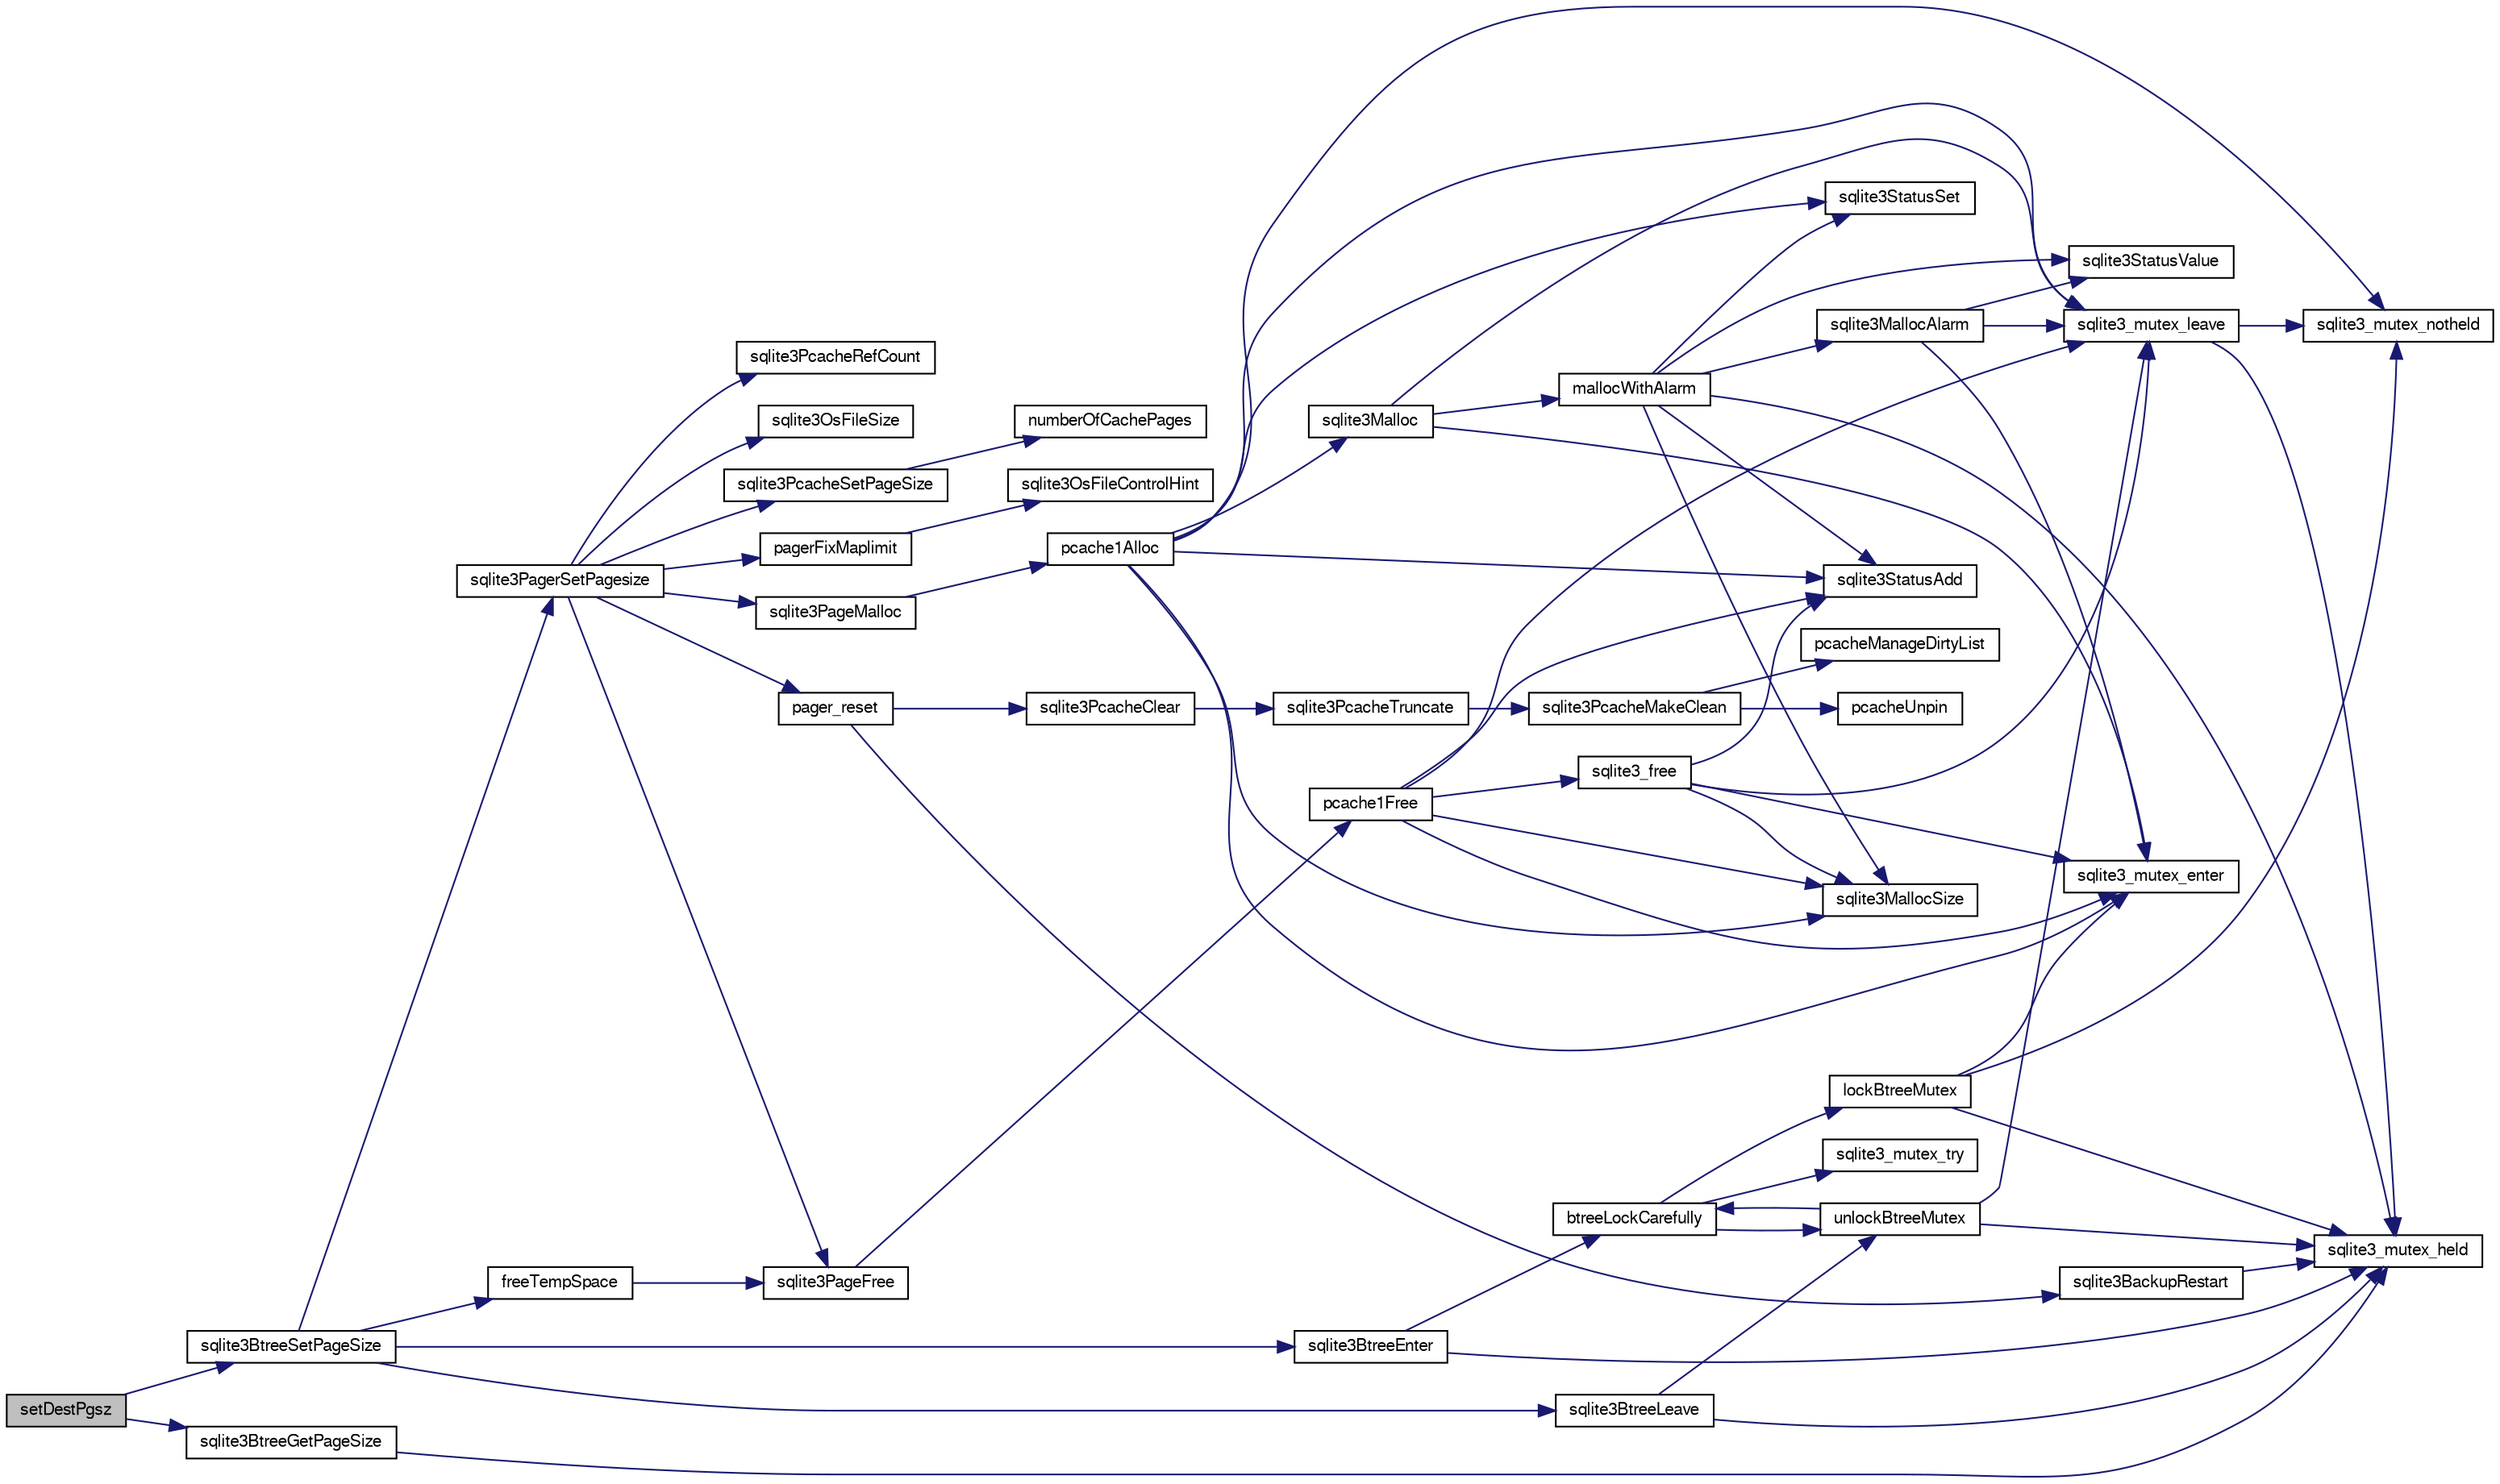 digraph "setDestPgsz"
{
  edge [fontname="FreeSans",fontsize="10",labelfontname="FreeSans",labelfontsize="10"];
  node [fontname="FreeSans",fontsize="10",shape=record];
  rankdir="LR";
  Node291461 [label="setDestPgsz",height=0.2,width=0.4,color="black", fillcolor="grey75", style="filled", fontcolor="black"];
  Node291461 -> Node291462 [color="midnightblue",fontsize="10",style="solid",fontname="FreeSans"];
  Node291462 [label="sqlite3BtreeSetPageSize",height=0.2,width=0.4,color="black", fillcolor="white", style="filled",URL="$sqlite3_8c.html#ad9c65e8377c831a80e0ac1f108c43f3e"];
  Node291462 -> Node291463 [color="midnightblue",fontsize="10",style="solid",fontname="FreeSans"];
  Node291463 [label="sqlite3BtreeEnter",height=0.2,width=0.4,color="black", fillcolor="white", style="filled",URL="$sqlite3_8c.html#afa05d700ca373993fe6b0525b867feff"];
  Node291463 -> Node291464 [color="midnightblue",fontsize="10",style="solid",fontname="FreeSans"];
  Node291464 [label="sqlite3_mutex_held",height=0.2,width=0.4,color="black", fillcolor="white", style="filled",URL="$sqlite3_8c.html#acf77da68932b6bc163c5e68547ecc3e7"];
  Node291463 -> Node291465 [color="midnightblue",fontsize="10",style="solid",fontname="FreeSans"];
  Node291465 [label="btreeLockCarefully",height=0.2,width=0.4,color="black", fillcolor="white", style="filled",URL="$sqlite3_8c.html#a796746b1c1e4d6926960636bd74c79d7"];
  Node291465 -> Node291466 [color="midnightblue",fontsize="10",style="solid",fontname="FreeSans"];
  Node291466 [label="sqlite3_mutex_try",height=0.2,width=0.4,color="black", fillcolor="white", style="filled",URL="$sqlite3_8c.html#a196f84b09bdfda96ae5ae23189be1ec8"];
  Node291465 -> Node291467 [color="midnightblue",fontsize="10",style="solid",fontname="FreeSans"];
  Node291467 [label="unlockBtreeMutex",height=0.2,width=0.4,color="black", fillcolor="white", style="filled",URL="$sqlite3_8c.html#a29bc7d1c753dfa2af9fb296b7dc19a4a"];
  Node291467 -> Node291464 [color="midnightblue",fontsize="10",style="solid",fontname="FreeSans"];
  Node291467 -> Node291468 [color="midnightblue",fontsize="10",style="solid",fontname="FreeSans"];
  Node291468 [label="sqlite3_mutex_leave",height=0.2,width=0.4,color="black", fillcolor="white", style="filled",URL="$sqlite3_8c.html#a5838d235601dbd3c1fa993555c6bcc93"];
  Node291468 -> Node291464 [color="midnightblue",fontsize="10",style="solid",fontname="FreeSans"];
  Node291468 -> Node291469 [color="midnightblue",fontsize="10",style="solid",fontname="FreeSans"];
  Node291469 [label="sqlite3_mutex_notheld",height=0.2,width=0.4,color="black", fillcolor="white", style="filled",URL="$sqlite3_8c.html#a83967c837c1c000d3b5adcfaa688f5dc"];
  Node291467 -> Node291465 [color="midnightblue",fontsize="10",style="solid",fontname="FreeSans"];
  Node291465 -> Node291470 [color="midnightblue",fontsize="10",style="solid",fontname="FreeSans"];
  Node291470 [label="lockBtreeMutex",height=0.2,width=0.4,color="black", fillcolor="white", style="filled",URL="$sqlite3_8c.html#ab1714bc62ac8a451c7b17bc53053ca53"];
  Node291470 -> Node291469 [color="midnightblue",fontsize="10",style="solid",fontname="FreeSans"];
  Node291470 -> Node291464 [color="midnightblue",fontsize="10",style="solid",fontname="FreeSans"];
  Node291470 -> Node291471 [color="midnightblue",fontsize="10",style="solid",fontname="FreeSans"];
  Node291471 [label="sqlite3_mutex_enter",height=0.2,width=0.4,color="black", fillcolor="white", style="filled",URL="$sqlite3_8c.html#a1c12cde690bd89f104de5cbad12a6bf5"];
  Node291462 -> Node291472 [color="midnightblue",fontsize="10",style="solid",fontname="FreeSans"];
  Node291472 [label="sqlite3BtreeLeave",height=0.2,width=0.4,color="black", fillcolor="white", style="filled",URL="$sqlite3_8c.html#a460e4f89d1aeef4b4d334cfe8165da89"];
  Node291472 -> Node291467 [color="midnightblue",fontsize="10",style="solid",fontname="FreeSans"];
  Node291472 -> Node291464 [color="midnightblue",fontsize="10",style="solid",fontname="FreeSans"];
  Node291462 -> Node291473 [color="midnightblue",fontsize="10",style="solid",fontname="FreeSans"];
  Node291473 [label="freeTempSpace",height=0.2,width=0.4,color="black", fillcolor="white", style="filled",URL="$sqlite3_8c.html#aec277d601edd310860ca5a81c99ed411"];
  Node291473 -> Node291474 [color="midnightblue",fontsize="10",style="solid",fontname="FreeSans"];
  Node291474 [label="sqlite3PageFree",height=0.2,width=0.4,color="black", fillcolor="white", style="filled",URL="$sqlite3_8c.html#a7c85b1d9d633386e0ecb5d56594fe03f"];
  Node291474 -> Node291475 [color="midnightblue",fontsize="10",style="solid",fontname="FreeSans"];
  Node291475 [label="pcache1Free",height=0.2,width=0.4,color="black", fillcolor="white", style="filled",URL="$sqlite3_8c.html#a283e764f60afec3ed4995402b6604ceb"];
  Node291475 -> Node291471 [color="midnightblue",fontsize="10",style="solid",fontname="FreeSans"];
  Node291475 -> Node291476 [color="midnightblue",fontsize="10",style="solid",fontname="FreeSans"];
  Node291476 [label="sqlite3StatusAdd",height=0.2,width=0.4,color="black", fillcolor="white", style="filled",URL="$sqlite3_8c.html#afa029f93586aeab4cc85360905dae9cd"];
  Node291475 -> Node291468 [color="midnightblue",fontsize="10",style="solid",fontname="FreeSans"];
  Node291475 -> Node291477 [color="midnightblue",fontsize="10",style="solid",fontname="FreeSans"];
  Node291477 [label="sqlite3MallocSize",height=0.2,width=0.4,color="black", fillcolor="white", style="filled",URL="$sqlite3_8c.html#acf5d2a5f35270bafb050bd2def576955"];
  Node291475 -> Node291478 [color="midnightblue",fontsize="10",style="solid",fontname="FreeSans"];
  Node291478 [label="sqlite3_free",height=0.2,width=0.4,color="black", fillcolor="white", style="filled",URL="$sqlite3_8c.html#a6552349e36a8a691af5487999ab09519"];
  Node291478 -> Node291471 [color="midnightblue",fontsize="10",style="solid",fontname="FreeSans"];
  Node291478 -> Node291476 [color="midnightblue",fontsize="10",style="solid",fontname="FreeSans"];
  Node291478 -> Node291477 [color="midnightblue",fontsize="10",style="solid",fontname="FreeSans"];
  Node291478 -> Node291468 [color="midnightblue",fontsize="10",style="solid",fontname="FreeSans"];
  Node291462 -> Node291479 [color="midnightblue",fontsize="10",style="solid",fontname="FreeSans"];
  Node291479 [label="sqlite3PagerSetPagesize",height=0.2,width=0.4,color="black", fillcolor="white", style="filled",URL="$sqlite3_8c.html#ab668348d5dcc0382c247c74b6358f16e"];
  Node291479 -> Node291480 [color="midnightblue",fontsize="10",style="solid",fontname="FreeSans"];
  Node291480 [label="sqlite3PcacheRefCount",height=0.2,width=0.4,color="black", fillcolor="white", style="filled",URL="$sqlite3_8c.html#adee2536d23ec9628e0883ccab03b3429"];
  Node291479 -> Node291481 [color="midnightblue",fontsize="10",style="solid",fontname="FreeSans"];
  Node291481 [label="sqlite3OsFileSize",height=0.2,width=0.4,color="black", fillcolor="white", style="filled",URL="$sqlite3_8c.html#a395914ef2826de6ed70e92b5d02887de"];
  Node291479 -> Node291482 [color="midnightblue",fontsize="10",style="solid",fontname="FreeSans"];
  Node291482 [label="sqlite3PageMalloc",height=0.2,width=0.4,color="black", fillcolor="white", style="filled",URL="$sqlite3_8c.html#af05f296695d164316d4666a76d07f1f0"];
  Node291482 -> Node291483 [color="midnightblue",fontsize="10",style="solid",fontname="FreeSans"];
  Node291483 [label="pcache1Alloc",height=0.2,width=0.4,color="black", fillcolor="white", style="filled",URL="$sqlite3_8c.html#ad80f2390e3fdf5c2feab3ea212d4e9a8"];
  Node291483 -> Node291469 [color="midnightblue",fontsize="10",style="solid",fontname="FreeSans"];
  Node291483 -> Node291484 [color="midnightblue",fontsize="10",style="solid",fontname="FreeSans"];
  Node291484 [label="sqlite3StatusSet",height=0.2,width=0.4,color="black", fillcolor="white", style="filled",URL="$sqlite3_8c.html#afec7586c01fcb5ea17dc9d7725a589d9"];
  Node291483 -> Node291471 [color="midnightblue",fontsize="10",style="solid",fontname="FreeSans"];
  Node291483 -> Node291476 [color="midnightblue",fontsize="10",style="solid",fontname="FreeSans"];
  Node291483 -> Node291468 [color="midnightblue",fontsize="10",style="solid",fontname="FreeSans"];
  Node291483 -> Node291485 [color="midnightblue",fontsize="10",style="solid",fontname="FreeSans"];
  Node291485 [label="sqlite3Malloc",height=0.2,width=0.4,color="black", fillcolor="white", style="filled",URL="$sqlite3_8c.html#a361a2eaa846b1885f123abe46f5d8b2b"];
  Node291485 -> Node291471 [color="midnightblue",fontsize="10",style="solid",fontname="FreeSans"];
  Node291485 -> Node291486 [color="midnightblue",fontsize="10",style="solid",fontname="FreeSans"];
  Node291486 [label="mallocWithAlarm",height=0.2,width=0.4,color="black", fillcolor="white", style="filled",URL="$sqlite3_8c.html#ab070d5cf8e48ec8a6a43cf025d48598b"];
  Node291486 -> Node291464 [color="midnightblue",fontsize="10",style="solid",fontname="FreeSans"];
  Node291486 -> Node291484 [color="midnightblue",fontsize="10",style="solid",fontname="FreeSans"];
  Node291486 -> Node291487 [color="midnightblue",fontsize="10",style="solid",fontname="FreeSans"];
  Node291487 [label="sqlite3StatusValue",height=0.2,width=0.4,color="black", fillcolor="white", style="filled",URL="$sqlite3_8c.html#a30b8ac296c6e200c1fa57708d52c6ef6"];
  Node291486 -> Node291488 [color="midnightblue",fontsize="10",style="solid",fontname="FreeSans"];
  Node291488 [label="sqlite3MallocAlarm",height=0.2,width=0.4,color="black", fillcolor="white", style="filled",URL="$sqlite3_8c.html#ada66988e8471d1198f3219c062377508"];
  Node291488 -> Node291487 [color="midnightblue",fontsize="10",style="solid",fontname="FreeSans"];
  Node291488 -> Node291468 [color="midnightblue",fontsize="10",style="solid",fontname="FreeSans"];
  Node291488 -> Node291471 [color="midnightblue",fontsize="10",style="solid",fontname="FreeSans"];
  Node291486 -> Node291477 [color="midnightblue",fontsize="10",style="solid",fontname="FreeSans"];
  Node291486 -> Node291476 [color="midnightblue",fontsize="10",style="solid",fontname="FreeSans"];
  Node291485 -> Node291468 [color="midnightblue",fontsize="10",style="solid",fontname="FreeSans"];
  Node291483 -> Node291477 [color="midnightblue",fontsize="10",style="solid",fontname="FreeSans"];
  Node291479 -> Node291489 [color="midnightblue",fontsize="10",style="solid",fontname="FreeSans"];
  Node291489 [label="pager_reset",height=0.2,width=0.4,color="black", fillcolor="white", style="filled",URL="$sqlite3_8c.html#a80434ecc2e0b58eea05c79b1690be582"];
  Node291489 -> Node291490 [color="midnightblue",fontsize="10",style="solid",fontname="FreeSans"];
  Node291490 [label="sqlite3BackupRestart",height=0.2,width=0.4,color="black", fillcolor="white", style="filled",URL="$sqlite3_8c.html#a51c915452a70527bce99483f8eac02b8"];
  Node291490 -> Node291464 [color="midnightblue",fontsize="10",style="solid",fontname="FreeSans"];
  Node291489 -> Node291491 [color="midnightblue",fontsize="10",style="solid",fontname="FreeSans"];
  Node291491 [label="sqlite3PcacheClear",height=0.2,width=0.4,color="black", fillcolor="white", style="filled",URL="$sqlite3_8c.html#ae4bcea77d6c756c9ad6ef25739172928"];
  Node291491 -> Node291492 [color="midnightblue",fontsize="10",style="solid",fontname="FreeSans"];
  Node291492 [label="sqlite3PcacheTruncate",height=0.2,width=0.4,color="black", fillcolor="white", style="filled",URL="$sqlite3_8c.html#aa25da46a83609c408a14977a087af782"];
  Node291492 -> Node291493 [color="midnightblue",fontsize="10",style="solid",fontname="FreeSans"];
  Node291493 [label="sqlite3PcacheMakeClean",height=0.2,width=0.4,color="black", fillcolor="white", style="filled",URL="$sqlite3_8c.html#ac00d8abc5cdfaa4da090c03d2b24711c"];
  Node291493 -> Node291494 [color="midnightblue",fontsize="10",style="solid",fontname="FreeSans"];
  Node291494 [label="pcacheManageDirtyList",height=0.2,width=0.4,color="black", fillcolor="white", style="filled",URL="$sqlite3_8c.html#aae9bc2ddff700c30e5f9c80d531d6acc"];
  Node291493 -> Node291495 [color="midnightblue",fontsize="10",style="solid",fontname="FreeSans"];
  Node291495 [label="pcacheUnpin",height=0.2,width=0.4,color="black", fillcolor="white", style="filled",URL="$sqlite3_8c.html#a76530dde0f26366c0614d713daf9859c"];
  Node291479 -> Node291496 [color="midnightblue",fontsize="10",style="solid",fontname="FreeSans"];
  Node291496 [label="sqlite3PcacheSetPageSize",height=0.2,width=0.4,color="black", fillcolor="white", style="filled",URL="$sqlite3_8c.html#aa8f59bcc736613514103517d86dd4b28"];
  Node291496 -> Node291497 [color="midnightblue",fontsize="10",style="solid",fontname="FreeSans"];
  Node291497 [label="numberOfCachePages",height=0.2,width=0.4,color="black", fillcolor="white", style="filled",URL="$sqlite3_8c.html#a0b88ce0be99c4ea2b2098317162fb590"];
  Node291479 -> Node291474 [color="midnightblue",fontsize="10",style="solid",fontname="FreeSans"];
  Node291479 -> Node291498 [color="midnightblue",fontsize="10",style="solid",fontname="FreeSans"];
  Node291498 [label="pagerFixMaplimit",height=0.2,width=0.4,color="black", fillcolor="white", style="filled",URL="$sqlite3_8c.html#a9f1947188e8c305d8053d69f82318762"];
  Node291498 -> Node291499 [color="midnightblue",fontsize="10",style="solid",fontname="FreeSans"];
  Node291499 [label="sqlite3OsFileControlHint",height=0.2,width=0.4,color="black", fillcolor="white", style="filled",URL="$sqlite3_8c.html#a63d0693fc056b088572daedace58e82f"];
  Node291461 -> Node291500 [color="midnightblue",fontsize="10",style="solid",fontname="FreeSans"];
  Node291500 [label="sqlite3BtreeGetPageSize",height=0.2,width=0.4,color="black", fillcolor="white", style="filled",URL="$sqlite3_8c.html#a91f9dbfdbf95d6d9b955d1c7648b9fc1"];
  Node291500 -> Node291464 [color="midnightblue",fontsize="10",style="solid",fontname="FreeSans"];
}

